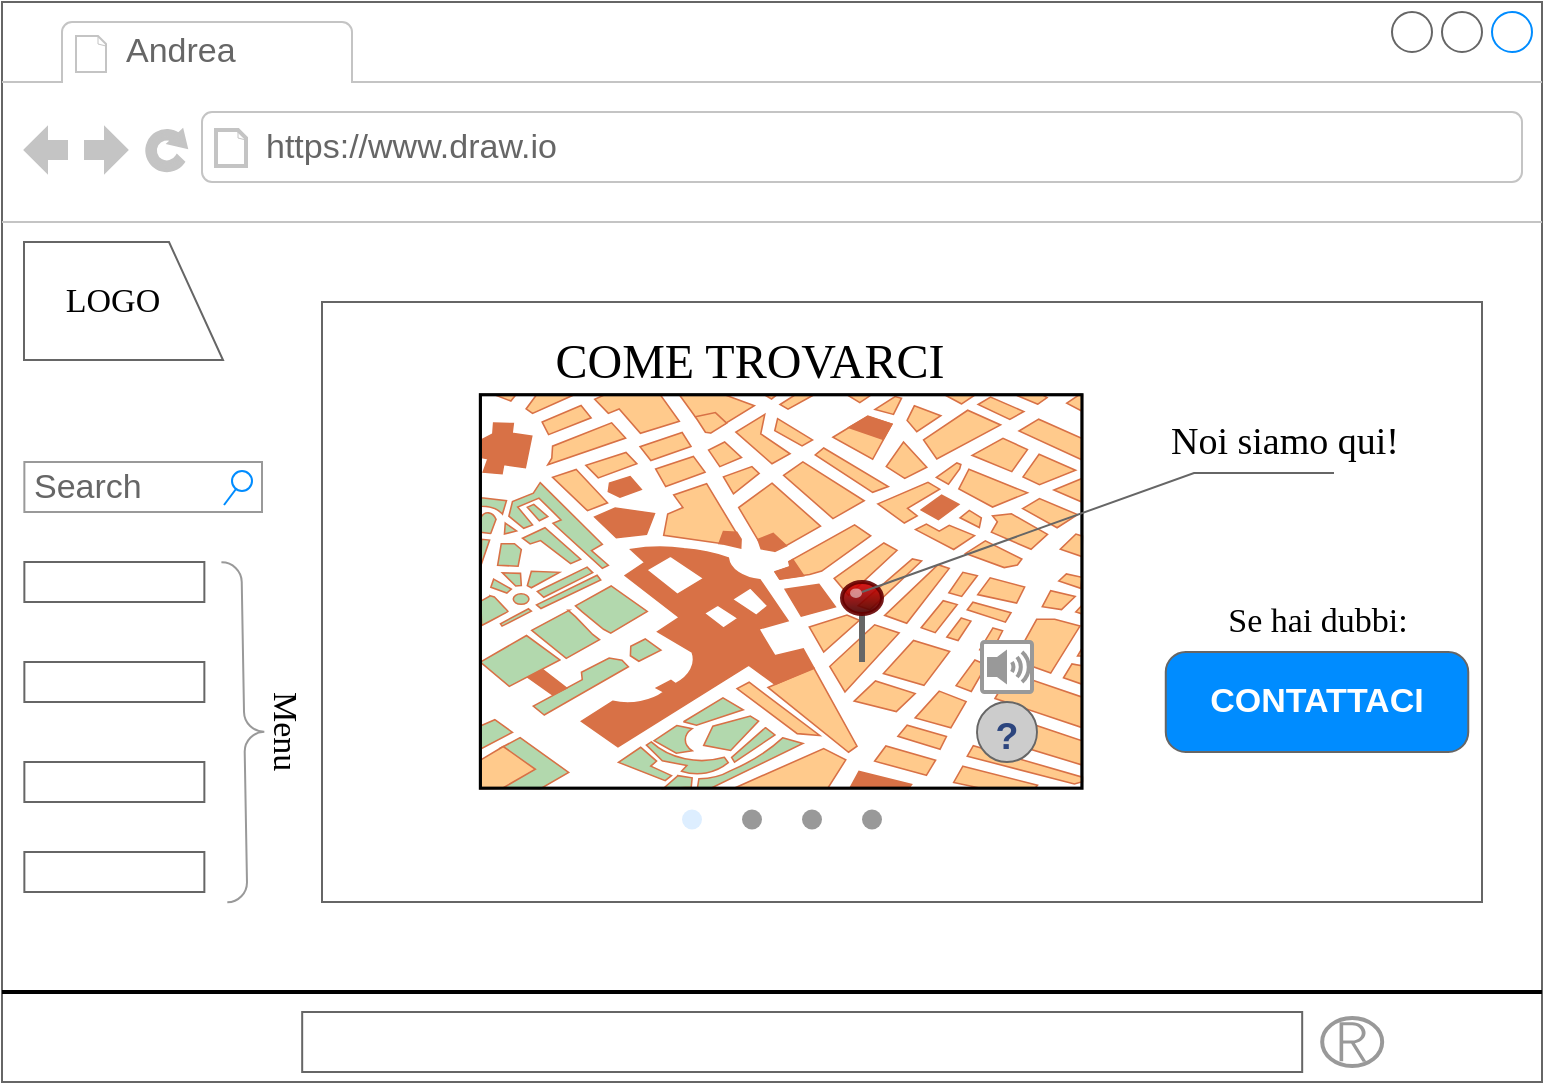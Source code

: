 <mxfile version="14.3.1" type="github">
  <diagram id="ekwS-R2kORlzKrDJqPyB" name="Page-1">
    <mxGraphModel dx="782" dy="706" grid="1" gridSize="10" guides="1" tooltips="1" connect="1" arrows="1" fold="1" page="1" pageScale="1" pageWidth="827" pageHeight="1169" math="0" shadow="0">
      <root>
        <mxCell id="0" />
        <mxCell id="1" parent="0" />
        <mxCell id="rbgBwrNaQWzHr9X_lOkM-7" value="" style="strokeWidth=1;shadow=0;dashed=0;align=center;html=1;shape=mxgraph.mockup.containers.browserWindow;rSize=0;strokeColor2=#008cff;strokeColor3=#c4c4c4;mainText=,;recursiveResize=0;strokeColor=#666666;" vertex="1" parent="1">
          <mxGeometry x="40" y="50" width="770" height="540" as="geometry" />
        </mxCell>
        <mxCell id="rbgBwrNaQWzHr9X_lOkM-8" value="Andrea" style="strokeWidth=1;shadow=0;dashed=0;align=center;html=1;shape=mxgraph.mockup.containers.anchor;fontSize=17;fontColor=#666666;align=left;" vertex="1" parent="rbgBwrNaQWzHr9X_lOkM-7">
          <mxGeometry x="60" y="12" width="100" height="26" as="geometry" />
        </mxCell>
        <mxCell id="rbgBwrNaQWzHr9X_lOkM-9" value="https://www.draw.io" style="strokeWidth=1;shadow=0;dashed=0;align=center;html=1;shape=mxgraph.mockup.containers.anchor;rSize=0;fontSize=17;fontColor=#666666;align=left;" vertex="1" parent="rbgBwrNaQWzHr9X_lOkM-7">
          <mxGeometry x="130" y="60" width="250" height="26" as="geometry" />
        </mxCell>
        <mxCell id="rbgBwrNaQWzHr9X_lOkM-11" value="" style="verticalLabelPosition=bottom;shadow=0;dashed=0;align=center;html=1;verticalAlign=top;strokeWidth=1;shape=mxgraph.mockup.misc.map;" vertex="1" parent="rbgBwrNaQWzHr9X_lOkM-7">
          <mxGeometry x="239" y="196.25" width="302" height="197.5" as="geometry" />
        </mxCell>
        <mxCell id="rbgBwrNaQWzHr9X_lOkM-12" value="" style="verticalLabelPosition=top;shadow=0;dashed=0;align=center;html=1;verticalAlign=bottom;strokeWidth=1;shape=mxgraph.mockup.misc.pin;fillColor2=#dd0000;fillColor3=#440000;strokeColor=#660000;" vertex="1" parent="rbgBwrNaQWzHr9X_lOkM-7">
          <mxGeometry x="420" y="290" width="20" height="40" as="geometry" />
        </mxCell>
        <mxCell id="rbgBwrNaQWzHr9X_lOkM-19" value="&lt;p&gt;&lt;br&gt;&lt;/p&gt;" style="strokeWidth=1;shadow=0;dashed=0;align=center;html=1;shape=mxgraph.mockup.text.callout;linkText=;textSize=17;textColor=#666666;callDir=NE;callStyle=line;fontSize=17;fontColor=#666666;align=right;verticalAlign=top;strokeColor=#666666;" vertex="1" parent="rbgBwrNaQWzHr9X_lOkM-7">
          <mxGeometry x="430" y="210" width="236" height="85" as="geometry" />
        </mxCell>
        <mxCell id="rbgBwrNaQWzHr9X_lOkM-20" value="Noi siamo qui!" style="text;html=1;strokeColor=none;fillColor=none;align=center;verticalAlign=middle;whiteSpace=wrap;rounded=0;fontFamily=Times New Roman;fontSize=19;" vertex="1" parent="rbgBwrNaQWzHr9X_lOkM-7">
          <mxGeometry x="580" y="210" width="122.5" height="20" as="geometry" />
        </mxCell>
        <mxCell id="rbgBwrNaQWzHr9X_lOkM-21" value="" style="verticalLabelPosition=bottom;shadow=0;dashed=0;align=center;html=1;verticalAlign=top;strokeWidth=1;shape=mxgraph.mockup.misc.help_icon;fontFamily=Times New Roman;fontSize=19;" vertex="1" parent="rbgBwrNaQWzHr9X_lOkM-7">
          <mxGeometry x="487.5" y="350" width="30" height="30" as="geometry" />
        </mxCell>
        <mxCell id="rbgBwrNaQWzHr9X_lOkM-22" value="" style="verticalLabelPosition=bottom;shadow=0;dashed=0;align=center;html=1;verticalAlign=top;strokeWidth=1;shape=mxgraph.mockup.navigation.pageControl;fillColor=#999999;strokeColor=#ddeeff;fontFamily=Times New Roman;fontSize=19;" vertex="1" parent="rbgBwrNaQWzHr9X_lOkM-7">
          <mxGeometry x="340" y="393.75" width="100" height="30" as="geometry" />
        </mxCell>
        <mxCell id="rbgBwrNaQWzHr9X_lOkM-26" value="" style="strokeColor=#999999;verticalLabelPosition=bottom;shadow=0;dashed=0;verticalAlign=top;strokeWidth=2;html=1;shape=mxgraph.mockup.misc.volumeIcon;fontFamily=Times New Roman;fontSize=19;" vertex="1" parent="rbgBwrNaQWzHr9X_lOkM-7">
          <mxGeometry x="490" y="320" width="25" height="25" as="geometry" />
        </mxCell>
        <mxCell id="rbgBwrNaQWzHr9X_lOkM-27" value="Search" style="strokeWidth=1;shadow=0;dashed=0;align=center;html=1;shape=mxgraph.mockup.forms.searchBox;strokeColor=#999999;mainText=;strokeColor2=#008cff;fontColor=#666666;fontSize=17;align=left;spacingLeft=3;" vertex="1" parent="rbgBwrNaQWzHr9X_lOkM-7">
          <mxGeometry x="11.18" y="230" width="118.82" height="25" as="geometry" />
        </mxCell>
        <mxCell id="rbgBwrNaQWzHr9X_lOkM-31" value="CONTATTACI" style="strokeWidth=1;shadow=0;dashed=0;align=center;html=1;shape=mxgraph.mockup.buttons.button;strokeColor=#666666;fontColor=#ffffff;mainText=;buttonStyle=round;fontSize=17;fontStyle=1;fillColor=#008cff;whiteSpace=wrap;" vertex="1" parent="rbgBwrNaQWzHr9X_lOkM-7">
          <mxGeometry x="581.88" y="325" width="151.25" height="50" as="geometry" />
        </mxCell>
        <mxCell id="rbgBwrNaQWzHr9X_lOkM-35" value="COME TROVARCI" style="text;html=1;strokeColor=none;fillColor=none;align=center;verticalAlign=middle;whiteSpace=wrap;rounded=0;fontFamily=Times New Roman;fontSize=24;" vertex="1" parent="rbgBwrNaQWzHr9X_lOkM-7">
          <mxGeometry x="260" y="170" width="227.5" height="20" as="geometry" />
        </mxCell>
        <mxCell id="rbgBwrNaQWzHr9X_lOkM-36" value="Se hai dubbi:" style="text;html=1;strokeColor=none;fillColor=none;align=center;verticalAlign=middle;whiteSpace=wrap;rounded=0;fontFamily=Times New Roman;fontSize=17;" vertex="1" parent="rbgBwrNaQWzHr9X_lOkM-7">
          <mxGeometry x="572.5" y="300" width="170" height="20" as="geometry" />
        </mxCell>
        <mxCell id="rbgBwrNaQWzHr9X_lOkM-37" value="" style="line;strokeWidth=2;html=1;fontFamily=Times New Roman;fontSize=17;" vertex="1" parent="rbgBwrNaQWzHr9X_lOkM-7">
          <mxGeometry y="490" width="770" height="10" as="geometry" />
        </mxCell>
        <mxCell id="rbgBwrNaQWzHr9X_lOkM-38" value="" style="shape=image;html=1;verticalAlign=top;verticalLabelPosition=bottom;labelBackgroundColor=#ffffff;imageAspect=0;aspect=fixed;image=https://cdn3.iconfinder.com/data/icons/finalflags/128/Italy-Flag.png;strokeColor=#666666;fontFamily=Times New Roman;fontSize=17;" vertex="1" parent="rbgBwrNaQWzHr9X_lOkM-7">
          <mxGeometry x="11.18" y="507.37" width="23" height="23" as="geometry" />
        </mxCell>
        <mxCell id="rbgBwrNaQWzHr9X_lOkM-39" value="" style="shape=image;html=1;verticalAlign=top;verticalLabelPosition=bottom;labelBackgroundColor=#ffffff;imageAspect=0;aspect=fixed;image=https://cdn2.iconfinder.com/data/icons/flags/flags/48/united-kingdom-great-britain.png;strokeColor=#666666;fontFamily=Times New Roman;fontSize=17;" vertex="1" parent="rbgBwrNaQWzHr9X_lOkM-7">
          <mxGeometry x="51.18" y="507.37" width="25.5" height="25.5" as="geometry" />
        </mxCell>
        <mxCell id="rbgBwrNaQWzHr9X_lOkM-47" value="" style="shape=image;html=1;verticalAlign=top;verticalLabelPosition=bottom;labelBackgroundColor=#ffffff;imageAspect=0;aspect=fixed;image=https://cdn3.iconfinder.com/data/icons/finalflags/128/Germany-Flag.png;strokeColor=#666666;fontFamily=Times New Roman;fontSize=17;" vertex="1" parent="rbgBwrNaQWzHr9X_lOkM-7">
          <mxGeometry x="92.43" y="505" width="27.75" height="27.75" as="geometry" />
        </mxCell>
        <mxCell id="rbgBwrNaQWzHr9X_lOkM-48" value="" style="strokeColor=#999999;verticalLabelPosition=bottom;shadow=0;dashed=0;verticalAlign=top;strokeWidth=2;html=1;shape=mxgraph.mockup.misc.registeredIcon;fontFamily=Times New Roman;fontSize=17;" vertex="1" parent="rbgBwrNaQWzHr9X_lOkM-7">
          <mxGeometry x="660.09" y="508" width="30" height="24" as="geometry" />
        </mxCell>
        <mxCell id="rbgBwrNaQWzHr9X_lOkM-50" value="" style="strokeWidth=1;shadow=0;dashed=0;align=center;html=1;shape=mxgraph.mockup.text.textBox;fontColor=#666666;align=left;fontSize=17;spacingLeft=4;spacingTop=-3;strokeColor=#666666;mainText=" vertex="1" parent="rbgBwrNaQWzHr9X_lOkM-7">
          <mxGeometry x="150.09" y="505" width="500" height="30" as="geometry" />
        </mxCell>
        <mxCell id="rbgBwrNaQWzHr9X_lOkM-51" value="" style="shape=manualInput;whiteSpace=wrap;html=1;strokeColor=#666666;fillColor=none;fontFamily=Times New Roman;fontSize=17;size=27;rotation=90;" vertex="1" parent="rbgBwrNaQWzHr9X_lOkM-7">
          <mxGeometry x="31.25" y="99.75" width="59" height="99.5" as="geometry" />
        </mxCell>
        <mxCell id="rbgBwrNaQWzHr9X_lOkM-52" value="LOGO" style="text;html=1;strokeColor=none;fillColor=none;align=center;verticalAlign=middle;whiteSpace=wrap;rounded=0;fontFamily=Times New Roman;fontSize=17;" vertex="1" parent="rbgBwrNaQWzHr9X_lOkM-7">
          <mxGeometry x="31.25" y="139.5" width="48.75" height="20" as="geometry" />
        </mxCell>
        <mxCell id="rbgBwrNaQWzHr9X_lOkM-53" value="&lt;span style=&quot;color: rgba(0 , 0 , 0 , 0) ; font-family: monospace ; font-size: 0px&quot;&gt;%3CmxGraphModel%3E%3Croot%3E%3CmxCell%20id%3D%220%22%2F%3E%3CmxCell%20id%3D%221%22%20parent%3D%220%22%2F%3E%3CmxCell%20id%3D%222%22%20value%3D%22%22%20style%3D%22ellipse%3BwhiteSpace%3Dwrap%3Bhtml%3D1%3Baspect%3Dfixed%3BstrokeColor%3D%23666666%3BfontFamily%3DTimes%20New%20Roman%3BfontSize%3D17%3B%22%20vertex%3D%221%22%20parent%3D%221%22%3E%3CmxGeometry%20x%3D%22384%22%20y%3D%22190%22%20width%3D%2220%22%20height%3D%2220%22%20as%3D%22geometry%22%2F%3E%3C%2FmxCell%3E%3C%2Froot%3E%3C%2FmxGraphModel%3E&lt;/span&gt;" style="rounded=0;whiteSpace=wrap;html=1;strokeColor=#666666;fillColor=none;fontFamily=Times New Roman;fontSize=17;" vertex="1" parent="rbgBwrNaQWzHr9X_lOkM-7">
          <mxGeometry x="11.18" y="280" width="90" height="20" as="geometry" />
        </mxCell>
        <mxCell id="rbgBwrNaQWzHr9X_lOkM-56" value="&lt;span style=&quot;color: rgba(0 , 0 , 0 , 0) ; font-family: monospace ; font-size: 0px&quot;&gt;%3CmxGraphModel%3E%3Croot%3E%3CmxCell%20id%3D%220%22%2F%3E%3CmxCell%20id%3D%221%22%20parent%3D%220%22%2F%3E%3CmxCell%20id%3D%222%22%20value%3D%22%22%20style%3D%22ellipse%3BwhiteSpace%3Dwrap%3Bhtml%3D1%3Baspect%3Dfixed%3BstrokeColor%3D%23666666%3BfontFamily%3DTimes%20New%20Roman%3BfontSize%3D17%3B%22%20vertex%3D%221%22%20parent%3D%221%22%3E%3CmxGeometry%20x%3D%22384%22%20y%3D%22190%22%20width%3D%2220%22%20height%3D%2220%22%20as%3D%22geometry%22%2F%3E%3C%2FmxCell%3E%3C%2Froot%3E%3C%2FmxGraphModel%3E&lt;/span&gt;" style="rounded=0;whiteSpace=wrap;html=1;strokeColor=#666666;fillColor=none;fontFamily=Times New Roman;fontSize=17;" vertex="1" parent="rbgBwrNaQWzHr9X_lOkM-7">
          <mxGeometry x="11.18" y="330" width="90" height="20" as="geometry" />
        </mxCell>
        <mxCell id="rbgBwrNaQWzHr9X_lOkM-57" value="&lt;span style=&quot;color: rgba(0 , 0 , 0 , 0) ; font-family: monospace ; font-size: 0px&quot;&gt;%3CmxGraphModel%3E%3Croot%3E%3CmxCell%20id%3D%220%22%2F%3E%3CmxCell%20id%3D%221%22%20parent%3D%220%22%2F%3E%3CmxCell%20id%3D%222%22%20value%3D%22%22%20style%3D%22ellipse%3BwhiteSpace%3Dwrap%3Bhtml%3D1%3Baspect%3Dfixed%3BstrokeColor%3D%23666666%3BfontFamily%3DTimes%20New%20Roman%3BfontSize%3D17%3B%22%20vertex%3D%221%22%20parent%3D%221%22%3E%3CmxGeometry%20x%3D%22384%22%20y%3D%22190%22%20width%3D%2220%22%20height%3D%2220%22%20as%3D%22geometry%22%2F%3E%3C%2FmxCell%3E%3C%2Froot%3E%3C%2FmxGraphModel%3E&lt;/span&gt;" style="rounded=0;whiteSpace=wrap;html=1;strokeColor=#666666;fillColor=none;fontFamily=Times New Roman;fontSize=17;" vertex="1" parent="rbgBwrNaQWzHr9X_lOkM-7">
          <mxGeometry x="11.18" y="380" width="90" height="20" as="geometry" />
        </mxCell>
        <mxCell id="rbgBwrNaQWzHr9X_lOkM-58" value="&lt;span style=&quot;color: rgba(0 , 0 , 0 , 0) ; font-family: monospace ; font-size: 0px&quot;&gt;%3CmxGraphModel%3E%3Croot%3E%3CmxCell%20id%3D%220%22%2F%3E%3CmxCell%20id%3D%221%22%20parent%3D%220%22%2F%3E%3CmxCell%20id%3D%222%22%20value%3D%22%22%20style%3D%22ellipse%3BwhiteSpace%3Dwrap%3Bhtml%3D1%3Baspect%3Dfixed%3BstrokeColor%3D%23666666%3BfontFamily%3DTimes%20New%20Roman%3BfontSize%3D17%3B%22%20vertex%3D%221%22%20parent%3D%221%22%3E%3CmxGeometry%20x%3D%22384%22%20y%3D%22190%22%20width%3D%2220%22%20height%3D%2220%22%20as%3D%22geometry%22%2F%3E%3C%2FmxCell%3E%3C%2Froot%3E%3C%2FmxGraphModel%3E&lt;/span&gt;" style="rounded=0;whiteSpace=wrap;html=1;strokeColor=#666666;fillColor=none;fontFamily=Times New Roman;fontSize=17;" vertex="1" parent="rbgBwrNaQWzHr9X_lOkM-7">
          <mxGeometry x="11.18" y="425" width="90" height="20" as="geometry" />
        </mxCell>
        <mxCell id="rbgBwrNaQWzHr9X_lOkM-59" value="" style="labelPosition=right;align=left;strokeWidth=1;shape=mxgraph.mockup.markup.curlyBrace;html=1;shadow=0;dashed=0;strokeColor=#999999;direction=north;fillColor=none;fontFamily=Times New Roman;fontSize=17;rotation=-181;" vertex="1" parent="rbgBwrNaQWzHr9X_lOkM-7">
          <mxGeometry x="111.18" y="280" width="20" height="170" as="geometry" />
        </mxCell>
        <mxCell id="rbgBwrNaQWzHr9X_lOkM-60" value="Menu" style="text;html=1;strokeColor=none;fillColor=none;align=center;verticalAlign=middle;whiteSpace=wrap;rounded=0;fontFamily=Times New Roman;fontSize=17;rotation=90;" vertex="1" parent="rbgBwrNaQWzHr9X_lOkM-7">
          <mxGeometry x="111.18" y="355" width="60" height="20" as="geometry" />
        </mxCell>
        <mxCell id="rbgBwrNaQWzHr9X_lOkM-61" value="" style="rounded=0;whiteSpace=wrap;html=1;strokeColor=#666666;fillColor=none;fontFamily=Times New Roman;fontSize=17;" vertex="1" parent="rbgBwrNaQWzHr9X_lOkM-7">
          <mxGeometry x="160" y="150" width="580" height="300" as="geometry" />
        </mxCell>
      </root>
    </mxGraphModel>
  </diagram>
</mxfile>
